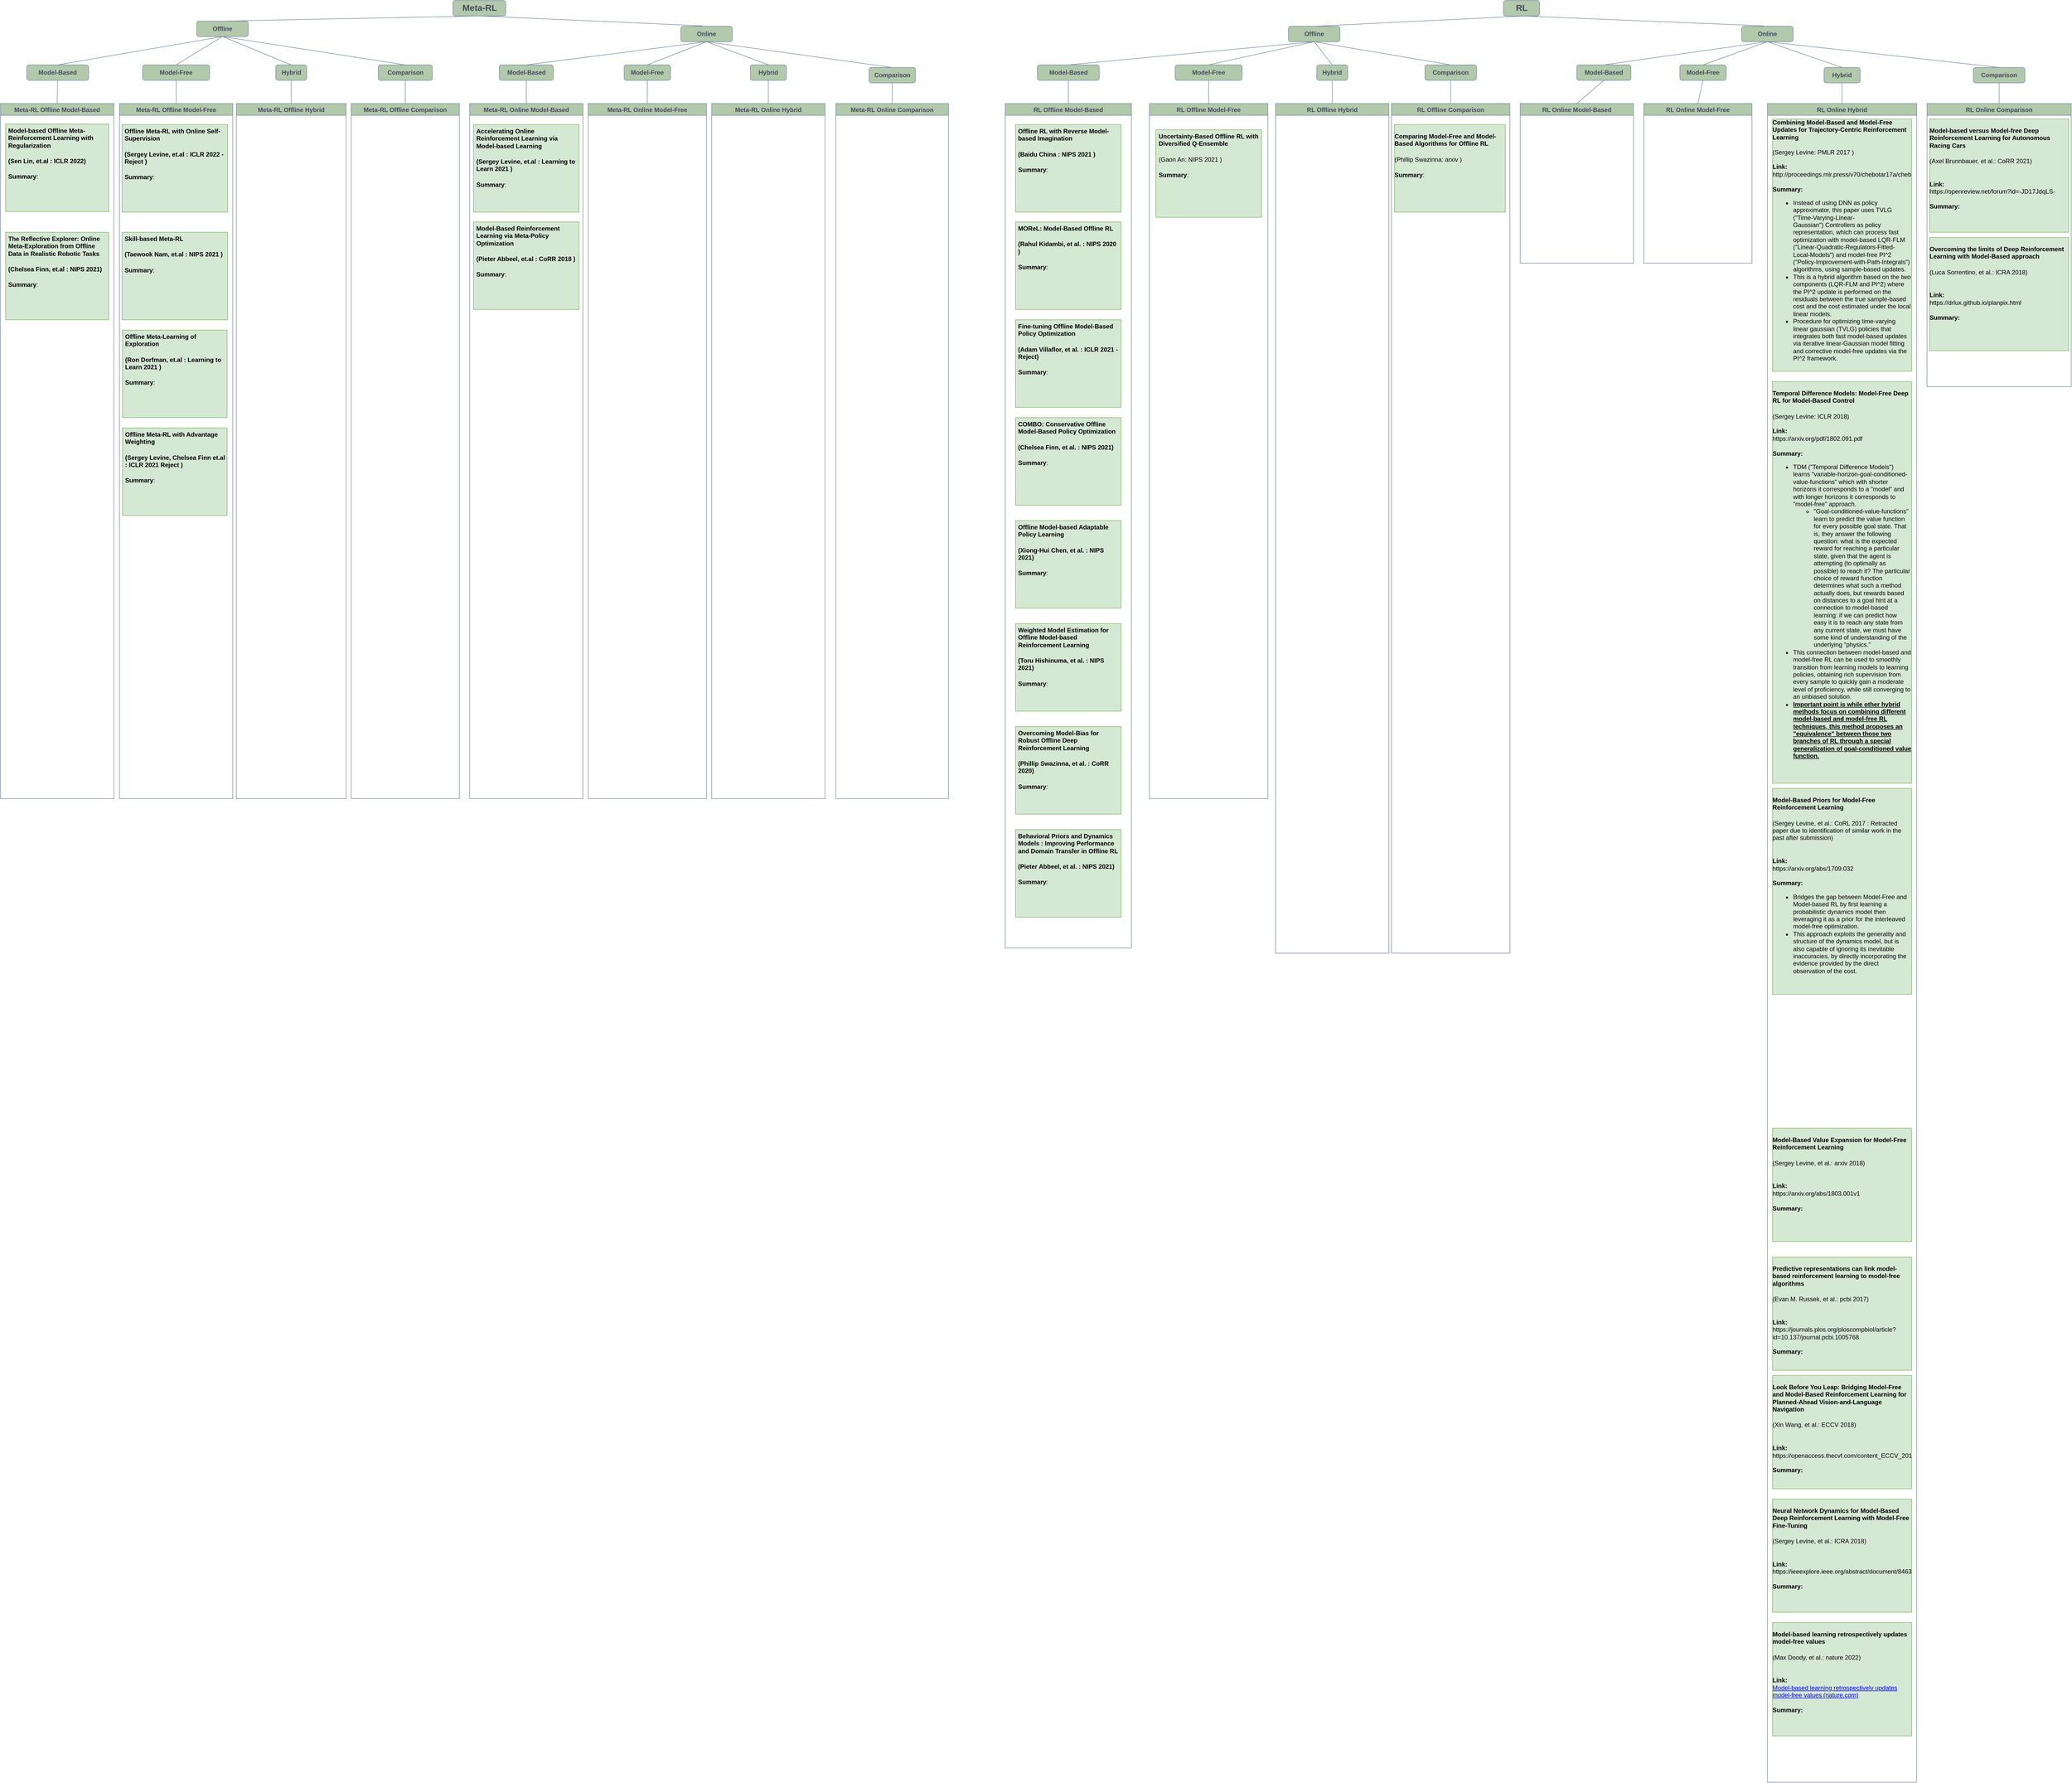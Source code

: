 <mxfile version="16.6.4" type="github" pages="2">
  <diagram id="rs5LrS3yjigf87WkTgGt" name="Page-1">
    <mxGraphModel dx="1909" dy="576" grid="1" gridSize="10" guides="1" tooltips="1" connect="1" arrows="1" fold="1" page="1" pageScale="1" pageWidth="1200" pageHeight="1600" math="0" shadow="0">
      <root>
        <mxCell id="0" />
        <mxCell id="1" parent="0" />
        <mxCell id="gYe92Rgtv7boX88liuPo-2" value="&lt;b&gt;&lt;font style=&quot;font-size: 17px&quot;&gt;Meta-RL&lt;/font&gt;&lt;/b&gt;" style="rounded=1;whiteSpace=wrap;html=1;fillColor=#B2C9AB;strokeColor=#788AA3;fontColor=#46495D;" parent="1" vertex="1">
          <mxGeometry x="-312.5" y="10" width="102.5" height="30" as="geometry" />
        </mxCell>
        <mxCell id="gYe92Rgtv7boX88liuPo-4" value="&lt;b&gt;Online&lt;/b&gt;" style="rounded=1;whiteSpace=wrap;html=1;fillColor=#B2C9AB;strokeColor=#788AA3;fontColor=#46495D;" parent="1" vertex="1">
          <mxGeometry x="130" y="60" width="100" height="30" as="geometry" />
        </mxCell>
        <mxCell id="gYe92Rgtv7boX88liuPo-8" value="" style="endArrow=none;html=1;rounded=0;entryX=0.432;entryY=-0.027;entryDx=0;entryDy=0;entryPerimeter=0;exitX=0.5;exitY=1;exitDx=0;exitDy=0;strokeColor=#788AA3;fontColor=#46495D;" parent="1" source="gYe92Rgtv7boX88liuPo-2" target="gYe92Rgtv7boX88liuPo-4" edge="1">
          <mxGeometry width="50" height="50" relative="1" as="geometry">
            <mxPoint x="-130" y="250" as="sourcePoint" />
            <mxPoint x="110" y="400" as="targetPoint" />
          </mxGeometry>
        </mxCell>
        <mxCell id="gYe92Rgtv7boX88liuPo-9" value="" style="endArrow=none;html=1;rounded=0;exitX=0.5;exitY=1;exitDx=0;exitDy=0;entryX=0.5;entryY=0;entryDx=0;entryDy=0;strokeColor=#788AA3;fontColor=#46495D;" parent="1" source="gYe92Rgtv7boX88liuPo-2" target="gYe92Rgtv7boX88liuPo-434" edge="1">
          <mxGeometry width="50" height="50" relative="1" as="geometry">
            <mxPoint x="60" y="450" as="sourcePoint" />
            <mxPoint x="-180" y="250" as="targetPoint" />
          </mxGeometry>
        </mxCell>
        <mxCell id="gYe92Rgtv7boX88liuPo-12" value="&lt;b&gt;Model-Based&lt;/b&gt;" style="rounded=1;whiteSpace=wrap;html=1;fillColor=#B2C9AB;strokeColor=#788AA3;fontColor=#46495D;" parent="1" vertex="1">
          <mxGeometry x="-1140" y="135" width="120" height="30" as="geometry" />
        </mxCell>
        <mxCell id="gYe92Rgtv7boX88liuPo-434" value="&lt;b&gt;Offline&lt;/b&gt;" style="rounded=1;whiteSpace=wrap;html=1;fillColor=#B2C9AB;strokeColor=#788AA3;fontColor=#46495D;" parent="1" vertex="1">
          <mxGeometry x="-810" y="50" width="100" height="30" as="geometry" />
        </mxCell>
        <mxCell id="gYe92Rgtv7boX88liuPo-440" value="" style="endArrow=none;html=1;rounded=0;exitX=0.5;exitY=1;exitDx=0;exitDy=0;entryX=0.5;entryY=0;entryDx=0;entryDy=0;strokeColor=#788AA3;fontColor=#46495D;" parent="1" source="gYe92Rgtv7boX88liuPo-434" target="gYe92Rgtv7boX88liuPo-12" edge="1">
          <mxGeometry width="50" height="50" relative="1" as="geometry">
            <mxPoint x="-20" y="420" as="sourcePoint" />
            <mxPoint x="30" y="370" as="targetPoint" />
          </mxGeometry>
        </mxCell>
        <mxCell id="gYe92Rgtv7boX88liuPo-441" value="&lt;b&gt;Model-Free&lt;/b&gt;" style="rounded=1;whiteSpace=wrap;html=1;fillColor=#B2C9AB;strokeColor=#788AA3;fontColor=#46495D;" parent="1" vertex="1">
          <mxGeometry x="-915" y="135" width="130" height="30" as="geometry" />
        </mxCell>
        <mxCell id="gYe92Rgtv7boX88liuPo-443" value="&lt;b&gt;Comparison&lt;/b&gt;" style="rounded=1;whiteSpace=wrap;html=1;fillColor=#B2C9AB;strokeColor=#788AA3;fontColor=#46495D;" parent="1" vertex="1">
          <mxGeometry x="-457.5" y="135" width="105" height="30" as="geometry" />
        </mxCell>
        <mxCell id="gYe92Rgtv7boX88liuPo-445" value="" style="endArrow=none;html=1;rounded=0;exitX=0.5;exitY=1;exitDx=0;exitDy=0;entryX=0.5;entryY=0;entryDx=0;entryDy=0;strokeColor=#788AA3;fontColor=#46495D;" parent="1" source="gYe92Rgtv7boX88liuPo-434" target="gYe92Rgtv7boX88liuPo-441" edge="1">
          <mxGeometry width="50" height="50" relative="1" as="geometry">
            <mxPoint x="-20" y="320" as="sourcePoint" />
            <mxPoint x="30" y="270" as="targetPoint" />
          </mxGeometry>
        </mxCell>
        <mxCell id="gYe92Rgtv7boX88liuPo-448" value="" style="endArrow=none;html=1;rounded=0;exitX=0.5;exitY=1;exitDx=0;exitDy=0;entryX=0.5;entryY=0;entryDx=0;entryDy=0;startArrow=none;strokeColor=#788AA3;fontColor=#46495D;" parent="1" source="gYe92Rgtv7boX88liuPo-434" target="gYe92Rgtv7boX88liuPo-443" edge="1">
          <mxGeometry width="50" height="50" relative="1" as="geometry">
            <mxPoint x="-20" y="320" as="sourcePoint" />
            <mxPoint x="30" y="270" as="targetPoint" />
          </mxGeometry>
        </mxCell>
        <mxCell id="gYe92Rgtv7boX88liuPo-452" value="&lt;b&gt;Model-Based&lt;/b&gt;" style="rounded=1;whiteSpace=wrap;html=1;fillColor=#B2C9AB;strokeColor=#788AA3;fontColor=#46495D;" parent="1" vertex="1">
          <mxGeometry x="-222.5" y="135" width="105" height="30" as="geometry" />
        </mxCell>
        <mxCell id="gYe92Rgtv7boX88liuPo-453" value="&lt;b&gt;Model-Free&lt;/b&gt;" style="rounded=1;whiteSpace=wrap;html=1;fillColor=#B2C9AB;strokeColor=#788AA3;fontColor=#46495D;" parent="1" vertex="1">
          <mxGeometry x="20" y="135" width="90" height="30" as="geometry" />
        </mxCell>
        <mxCell id="gYe92Rgtv7boX88liuPo-454" value="&lt;b&gt;Hybrid&lt;/b&gt;" style="rounded=1;whiteSpace=wrap;html=1;fillColor=#B2C9AB;strokeColor=#788AA3;fontColor=#46495D;" parent="1" vertex="1">
          <mxGeometry x="265" y="135" width="70" height="30" as="geometry" />
        </mxCell>
        <mxCell id="gYe92Rgtv7boX88liuPo-455" value="&lt;b&gt;Comparison&lt;/b&gt;" style="rounded=1;whiteSpace=wrap;html=1;fillColor=#B2C9AB;strokeColor=#788AA3;fontColor=#46495D;" parent="1" vertex="1">
          <mxGeometry x="495.5" y="140" width="90" height="30" as="geometry" />
        </mxCell>
        <mxCell id="gYe92Rgtv7boX88liuPo-457" value="" style="endArrow=none;html=1;rounded=0;entryX=0.5;entryY=1;entryDx=0;entryDy=0;exitX=0.5;exitY=0;exitDx=0;exitDy=0;strokeColor=#788AA3;fontColor=#46495D;" parent="1" source="gYe92Rgtv7boX88liuPo-452" target="gYe92Rgtv7boX88liuPo-4" edge="1">
          <mxGeometry width="50" height="50" relative="1" as="geometry">
            <mxPoint x="-20" y="220" as="sourcePoint" />
            <mxPoint x="30" y="170" as="targetPoint" />
          </mxGeometry>
        </mxCell>
        <mxCell id="gYe92Rgtv7boX88liuPo-458" value="" style="endArrow=none;html=1;rounded=0;exitX=0.5;exitY=0;exitDx=0;exitDy=0;entryX=0.5;entryY=1;entryDx=0;entryDy=0;strokeColor=#788AA3;fontColor=#46495D;" parent="1" source="gYe92Rgtv7boX88liuPo-453" target="gYe92Rgtv7boX88liuPo-4" edge="1">
          <mxGeometry width="50" height="50" relative="1" as="geometry">
            <mxPoint x="-20" y="220" as="sourcePoint" />
            <mxPoint x="40" y="180" as="targetPoint" />
          </mxGeometry>
        </mxCell>
        <mxCell id="gYe92Rgtv7boX88liuPo-459" value="" style="endArrow=none;html=1;rounded=0;exitX=0.5;exitY=0;exitDx=0;exitDy=0;entryX=0.5;entryY=1;entryDx=0;entryDy=0;strokeColor=#788AA3;fontColor=#46495D;" parent="1" source="gYe92Rgtv7boX88liuPo-454" target="gYe92Rgtv7boX88liuPo-4" edge="1">
          <mxGeometry width="50" height="50" relative="1" as="geometry">
            <mxPoint x="-20" y="220" as="sourcePoint" />
            <mxPoint x="40" y="180" as="targetPoint" />
          </mxGeometry>
        </mxCell>
        <mxCell id="gYe92Rgtv7boX88liuPo-460" value="" style="endArrow=none;html=1;rounded=0;exitX=0.5;exitY=0;exitDx=0;exitDy=0;strokeColor=#788AA3;fontColor=#46495D;entryX=0.5;entryY=1;entryDx=0;entryDy=0;" parent="1" source="gYe92Rgtv7boX88liuPo-455" target="gYe92Rgtv7boX88liuPo-4" edge="1">
          <mxGeometry width="50" height="50" relative="1" as="geometry">
            <mxPoint x="-20" y="220" as="sourcePoint" />
            <mxPoint x="40" y="180" as="targetPoint" />
          </mxGeometry>
        </mxCell>
        <mxCell id="gYe92Rgtv7boX88liuPo-467" value="" style="endArrow=none;html=1;rounded=0;exitX=0.5;exitY=1;exitDx=0;exitDy=0;entryX=0.5;entryY=0;entryDx=0;entryDy=0;strokeColor=#788AA3;fontColor=#46495D;" parent="1" source="gYe92Rgtv7boX88liuPo-434" target="gYe92Rgtv7boX88liuPo-605" edge="1">
          <mxGeometry width="50" height="50" relative="1" as="geometry">
            <mxPoint x="-270" y="130" as="sourcePoint" />
            <mxPoint x="-457.5" y="130.0" as="targetPoint" />
          </mxGeometry>
        </mxCell>
        <mxCell id="gYe92Rgtv7boX88liuPo-585" value="" style="endArrow=none;html=1;rounded=1;sketch=0;fontColor=#46495D;strokeColor=#788AA3;fillColor=#B2C9AB;curved=0;exitX=0.5;exitY=1;exitDx=0;exitDy=0;entryX=0.5;entryY=0;entryDx=0;entryDy=0;" parent="1" source="gYe92Rgtv7boX88liuPo-12" target="gYe92Rgtv7boX88liuPo-595" edge="1">
          <mxGeometry width="50" height="50" relative="1" as="geometry">
            <mxPoint x="-390" y="400" as="sourcePoint" />
            <mxPoint x="-900" y="270" as="targetPoint" />
          </mxGeometry>
        </mxCell>
        <mxCell id="gYe92Rgtv7boX88liuPo-595" value="Meta-RL Offline Model-Based" style="swimlane;rounded=0;labelBackgroundColor=none;sketch=0;fontColor=#46495D;strokeColor=#788AA3;fillColor=#B2C9AB;gradientColor=none;" parent="1" vertex="1">
          <mxGeometry x="-1191" y="210" width="220" height="1350" as="geometry" />
        </mxCell>
        <mxCell id="QpMWJNPEq7iUGMKIBiDv-1" value="&lt;h4&gt;Model-based Offline Meta-Reinforcement Learning with Regularization&amp;nbsp;&lt;/h4&gt;&lt;h4&gt;(Sen Lin, et.al : ICLR 2022)&lt;/h4&gt;&lt;p&gt;&lt;b&gt;Summary&lt;/b&gt;:&lt;/p&gt;" style="text;html=1;strokeColor=#82b366;fillColor=#d5e8d4;spacing=5;spacingTop=-20;whiteSpace=wrap;overflow=hidden;rounded=0;labelBackgroundColor=none;sketch=0;" parent="gYe92Rgtv7boX88liuPo-595" vertex="1">
          <mxGeometry x="10" y="40" width="200" height="170" as="geometry" />
        </mxCell>
        <mxCell id="QpMWJNPEq7iUGMKIBiDv-2" value="&lt;h1&gt;&lt;br&gt;&lt;/h1&gt;" style="text;html=1;strokeColor=none;fillColor=none;spacing=5;spacingTop=-20;whiteSpace=wrap;overflow=hidden;rounded=0;labelBackgroundColor=none;sketch=0;fontSize=17;fontColor=#46495D;" parent="gYe92Rgtv7boX88liuPo-595" vertex="1">
          <mxGeometry x="15" y="230" width="190" height="120" as="geometry" />
        </mxCell>
        <mxCell id="QpMWJNPEq7iUGMKIBiDv-5" value="&lt;h4&gt;The Reflective Explorer: Online Meta-Exploration from Offline Data in Realistic Robotic Tasks&lt;/h4&gt;&lt;h4&gt;(Chelsea Finn, et.al : NIPS 2021)&lt;/h4&gt;&lt;p&gt;&lt;b&gt;Summary&lt;/b&gt;:&lt;/p&gt;" style="text;html=1;strokeColor=#82b366;fillColor=#d5e8d4;spacing=5;spacingTop=-20;whiteSpace=wrap;overflow=hidden;rounded=0;labelBackgroundColor=none;sketch=0;" parent="gYe92Rgtv7boX88liuPo-595" vertex="1">
          <mxGeometry x="10" y="250" width="200" height="170" as="geometry" />
        </mxCell>
        <mxCell id="gYe92Rgtv7boX88liuPo-596" value="Meta-RL Offline Model-Free" style="swimlane;rounded=0;labelBackgroundColor=none;sketch=0;fontColor=#46495D;strokeColor=#788AA3;fillColor=#B2C9AB;gradientColor=none;" parent="1" vertex="1">
          <mxGeometry x="-960" y="210" width="220" height="1350" as="geometry" />
        </mxCell>
        <mxCell id="QpMWJNPEq7iUGMKIBiDv-6" value="&lt;h4&gt;Offline Meta-RL with Online Self-Supervision&amp;nbsp;&lt;/h4&gt;&lt;h4&gt;(Sergey Levine, et.al : ICLR 2022 - Reject )&lt;/h4&gt;&lt;p&gt;&lt;b&gt;Summary&lt;/b&gt;:&lt;/p&gt;" style="text;html=1;strokeColor=#82b366;fillColor=#d5e8d4;spacing=5;spacingTop=-20;whiteSpace=wrap;overflow=hidden;rounded=0;labelBackgroundColor=none;sketch=0;" parent="gYe92Rgtv7boX88liuPo-596" vertex="1">
          <mxGeometry x="5" y="41" width="205" height="170" as="geometry" />
        </mxCell>
        <mxCell id="QpMWJNPEq7iUGMKIBiDv-7" value="&lt;h4&gt;Skill-based Meta-RL&amp;nbsp;&lt;/h4&gt;&lt;h4&gt;(Taewook Nam, et.al : NIPS 2021 )&lt;/h4&gt;&lt;p&gt;&lt;b&gt;Summary&lt;/b&gt;:&lt;/p&gt;" style="text;html=1;strokeColor=#82b366;fillColor=#d5e8d4;spacing=5;spacingTop=-20;whiteSpace=wrap;overflow=hidden;rounded=0;labelBackgroundColor=none;sketch=0;" parent="gYe92Rgtv7boX88liuPo-596" vertex="1">
          <mxGeometry x="5" y="250" width="205" height="170" as="geometry" />
        </mxCell>
        <mxCell id="QpMWJNPEq7iUGMKIBiDv-8" value="&lt;h4&gt;Offline Meta-Learning of Exploration&amp;nbsp;&lt;/h4&gt;&lt;h4&gt;(Ron Dorfman, et.al : Learning to Learn 2021 )&lt;/h4&gt;&lt;p&gt;&lt;b&gt;Summary&lt;/b&gt;:&lt;/p&gt;" style="text;html=1;strokeColor=#82b366;fillColor=#d5e8d4;spacing=5;spacingTop=-20;whiteSpace=wrap;overflow=hidden;rounded=0;labelBackgroundColor=none;sketch=0;" parent="gYe92Rgtv7boX88liuPo-596" vertex="1">
          <mxGeometry x="6" y="440" width="203" height="170" as="geometry" />
        </mxCell>
        <mxCell id="QpMWJNPEq7iUGMKIBiDv-9" value="&lt;h4&gt;Offline Meta-RL with Advantage Weighting&amp;nbsp;&lt;/h4&gt;&lt;h4&gt;(Sergey Levine, Chelsea Finn et.al : ICLR 2021 Reject )&lt;/h4&gt;&lt;p&gt;&lt;b&gt;Summary&lt;/b&gt;:&lt;/p&gt;" style="text;html=1;strokeColor=#82b366;fillColor=#d5e8d4;spacing=5;spacingTop=-20;whiteSpace=wrap;overflow=hidden;rounded=0;labelBackgroundColor=none;sketch=0;" parent="gYe92Rgtv7boX88liuPo-596" vertex="1">
          <mxGeometry x="6" y="630" width="203" height="170" as="geometry" />
        </mxCell>
        <mxCell id="gYe92Rgtv7boX88liuPo-597" value="Meta-RL Offline Hybrid" style="swimlane;rounded=0;labelBackgroundColor=none;sketch=0;fontColor=#46495D;strokeColor=#788AA3;fillColor=#B2C9AB;gradientColor=none;" parent="1" vertex="1">
          <mxGeometry x="-733" y="210" width="213" height="1350" as="geometry" />
        </mxCell>
        <mxCell id="gYe92Rgtv7boX88liuPo-598" value="Meta-RL Offline Comparison" style="swimlane;rounded=0;labelBackgroundColor=none;sketch=0;fontColor=#46495D;strokeColor=#788AA3;fillColor=#B2C9AB;gradientColor=none;" parent="1" vertex="1">
          <mxGeometry x="-510" y="210" width="210" height="1350" as="geometry" />
        </mxCell>
        <mxCell id="gYe92Rgtv7boX88liuPo-603" value="" style="endArrow=none;html=1;rounded=1;sketch=0;fontColor=#46495D;strokeColor=#788AA3;fillColor=#B2C9AB;curved=0;entryX=0.5;entryY=1;entryDx=0;entryDy=0;exitX=0.5;exitY=0;exitDx=0;exitDy=0;" parent="1" source="gYe92Rgtv7boX88liuPo-596" target="gYe92Rgtv7boX88liuPo-441" edge="1">
          <mxGeometry width="50" height="50" relative="1" as="geometry">
            <mxPoint x="-800" y="220" as="sourcePoint" />
            <mxPoint x="-750" y="170" as="targetPoint" />
          </mxGeometry>
        </mxCell>
        <mxCell id="gYe92Rgtv7boX88liuPo-604" value="" style="endArrow=none;html=1;rounded=1;sketch=0;fontColor=#46495D;strokeColor=#788AA3;fillColor=#B2C9AB;curved=0;entryX=0.5;entryY=1;entryDx=0;entryDy=0;exitX=0.5;exitY=0;exitDx=0;exitDy=0;" parent="1" source="gYe92Rgtv7boX88liuPo-597" target="gYe92Rgtv7boX88liuPo-605" edge="1">
          <mxGeometry width="50" height="50" relative="1" as="geometry">
            <mxPoint x="-510" y="340" as="sourcePoint" />
            <mxPoint x="-457.5" y="160.0" as="targetPoint" />
          </mxGeometry>
        </mxCell>
        <mxCell id="gYe92Rgtv7boX88liuPo-605" value="&lt;span&gt;&lt;b&gt;Hybrid&lt;/b&gt;&lt;/span&gt;" style="rounded=1;whiteSpace=wrap;html=1;labelBackgroundColor=none;sketch=0;fontColor=#46495D;strokeColor=#788AA3;fillColor=#B2C9AB;gradientColor=none;" parent="1" vertex="1">
          <mxGeometry x="-656.5" y="135" width="60" height="30" as="geometry" />
        </mxCell>
        <mxCell id="gYe92Rgtv7boX88liuPo-607" value="" style="endArrow=none;html=1;rounded=1;sketch=0;fontColor=#46495D;strokeColor=#788AA3;fillColor=#B2C9AB;curved=0;entryX=0.5;entryY=1;entryDx=0;entryDy=0;exitX=0.5;exitY=0;exitDx=0;exitDy=0;" parent="1" source="gYe92Rgtv7boX88liuPo-598" target="gYe92Rgtv7boX88liuPo-443" edge="1">
          <mxGeometry width="50" height="50" relative="1" as="geometry">
            <mxPoint x="-500" y="330" as="sourcePoint" />
            <mxPoint x="-450" y="280" as="targetPoint" />
          </mxGeometry>
        </mxCell>
        <mxCell id="gYe92Rgtv7boX88liuPo-610" value="Meta-RL Online Model-Based" style="swimlane;rounded=0;labelBackgroundColor=none;sketch=0;fontColor=#46495D;strokeColor=#788AA3;fillColor=#B2C9AB;gradientColor=none;startSize=23;" parent="1" vertex="1">
          <mxGeometry x="-280" y="210" width="220" height="1350" as="geometry" />
        </mxCell>
        <mxCell id="QpMWJNPEq7iUGMKIBiDv-14" value="&lt;h4&gt;Accelerating Online Reinforcement Learning via Model-based Learning&lt;/h4&gt;&lt;h4&gt;(Sergey Levine, et.al : Learning to Learn 2021 )&lt;/h4&gt;&lt;p&gt;&lt;b&gt;Summary&lt;/b&gt;:&lt;/p&gt;" style="text;html=1;strokeColor=#82b366;fillColor=#d5e8d4;spacing=5;spacingTop=-20;whiteSpace=wrap;overflow=hidden;rounded=0;labelBackgroundColor=none;sketch=0;" parent="gYe92Rgtv7boX88liuPo-610" vertex="1">
          <mxGeometry x="7.5" y="41" width="205" height="170" as="geometry" />
        </mxCell>
        <mxCell id="QpMWJNPEq7iUGMKIBiDv-15" value="&lt;h4&gt;Model-Based Reinforcement Learning via Meta-Policy Optimization&lt;/h4&gt;&lt;h4&gt;(Pieter Abbeel, et.al : CoRR 2018 )&lt;/h4&gt;&lt;p&gt;&lt;b&gt;Summary&lt;/b&gt;:&lt;/p&gt;" style="text;html=1;strokeColor=#82b366;fillColor=#d5e8d4;spacing=5;spacingTop=-20;whiteSpace=wrap;overflow=hidden;rounded=0;labelBackgroundColor=none;sketch=0;" parent="gYe92Rgtv7boX88liuPo-610" vertex="1">
          <mxGeometry x="7.5" y="230" width="205" height="170" as="geometry" />
        </mxCell>
        <mxCell id="gYe92Rgtv7boX88liuPo-611" value="Meta-RL Online Model-Free" style="swimlane;rounded=0;labelBackgroundColor=none;sketch=0;fontColor=#46495D;strokeColor=#788AA3;fillColor=#B2C9AB;gradientColor=none;" parent="1" vertex="1">
          <mxGeometry x="-50" y="210" width="230" height="1350" as="geometry" />
        </mxCell>
        <mxCell id="gYe92Rgtv7boX88liuPo-612" value="Meta-RL Online Hybrid" style="swimlane;rounded=0;labelBackgroundColor=none;sketch=0;fontColor=#46495D;strokeColor=#788AA3;fillColor=#B2C9AB;gradientColor=none;startSize=23;" parent="1" vertex="1">
          <mxGeometry x="190" y="210" width="220" height="1350" as="geometry" />
        </mxCell>
        <mxCell id="gYe92Rgtv7boX88liuPo-613" value="Meta-RL Online Comparison" style="swimlane;rounded=0;labelBackgroundColor=none;sketch=0;fontColor=#46495D;strokeColor=#788AA3;fillColor=#B2C9AB;gradientColor=none;" parent="1" vertex="1">
          <mxGeometry x="431" y="210" width="219" height="1350" as="geometry" />
        </mxCell>
        <mxCell id="gYe92Rgtv7boX88liuPo-617" value="" style="endArrow=none;html=1;rounded=1;sketch=0;fontColor=#46495D;strokeColor=#788AA3;fillColor=#B2C9AB;curved=0;exitX=0.5;exitY=1;exitDx=0;exitDy=0;entryX=0.5;entryY=0;entryDx=0;entryDy=0;" parent="1" source="gYe92Rgtv7boX88liuPo-452" target="gYe92Rgtv7boX88liuPo-610" edge="1">
          <mxGeometry width="50" height="50" relative="1" as="geometry">
            <mxPoint x="140" y="180" as="sourcePoint" />
            <mxPoint x="190" y="130" as="targetPoint" />
          </mxGeometry>
        </mxCell>
        <mxCell id="gYe92Rgtv7boX88liuPo-618" value="" style="endArrow=none;html=1;rounded=1;sketch=0;fontColor=#46495D;strokeColor=#788AA3;fillColor=#B2C9AB;curved=0;entryX=0.5;entryY=1;entryDx=0;entryDy=0;exitX=0.5;exitY=0;exitDx=0;exitDy=0;" parent="1" source="gYe92Rgtv7boX88liuPo-611" target="gYe92Rgtv7boX88liuPo-453" edge="1">
          <mxGeometry width="50" height="50" relative="1" as="geometry">
            <mxPoint x="140" y="180" as="sourcePoint" />
            <mxPoint x="190" y="130" as="targetPoint" />
          </mxGeometry>
        </mxCell>
        <mxCell id="gYe92Rgtv7boX88liuPo-619" value="" style="endArrow=none;html=1;rounded=1;sketch=0;fontColor=#46495D;strokeColor=#788AA3;fillColor=#B2C9AB;curved=0;entryX=0.5;entryY=1;entryDx=0;entryDy=0;exitX=0.5;exitY=0;exitDx=0;exitDy=0;" parent="1" source="gYe92Rgtv7boX88liuPo-612" target="gYe92Rgtv7boX88liuPo-454" edge="1">
          <mxGeometry width="50" height="50" relative="1" as="geometry">
            <mxPoint x="140" y="180" as="sourcePoint" />
            <mxPoint x="190" y="130" as="targetPoint" />
          </mxGeometry>
        </mxCell>
        <mxCell id="gYe92Rgtv7boX88liuPo-620" value="" style="endArrow=none;html=1;rounded=1;sketch=0;fontColor=#46495D;strokeColor=#788AA3;fillColor=#B2C9AB;curved=0;entryX=0.5;entryY=1;entryDx=0;entryDy=0;exitX=0.5;exitY=0;exitDx=0;exitDy=0;" parent="1" source="gYe92Rgtv7boX88liuPo-613" target="gYe92Rgtv7boX88liuPo-455" edge="1">
          <mxGeometry width="50" height="50" relative="1" as="geometry">
            <mxPoint x="140" y="180" as="sourcePoint" />
            <mxPoint x="190" y="130" as="targetPoint" />
          </mxGeometry>
        </mxCell>
        <mxCell id="gYe92Rgtv7boX88liuPo-622" value="&lt;font style=&quot;font-size: 17px&quot;&gt;&lt;b&gt;RL&lt;/b&gt;&lt;/font&gt;" style="rounded=1;whiteSpace=wrap;html=1;fillColor=#B2C9AB;strokeColor=#788AA3;fontColor=#46495D;" parent="1" vertex="1">
          <mxGeometry x="1727.5" y="10" width="70" height="30" as="geometry" />
        </mxCell>
        <mxCell id="gYe92Rgtv7boX88liuPo-623" value="&lt;b&gt;Online&lt;/b&gt;" style="rounded=1;whiteSpace=wrap;html=1;fillColor=#B2C9AB;strokeColor=#788AA3;fontColor=#46495D;" parent="1" vertex="1">
          <mxGeometry x="2190" y="60" width="100" height="30" as="geometry" />
        </mxCell>
        <mxCell id="gYe92Rgtv7boX88liuPo-624" value="" style="endArrow=none;html=1;rounded=0;entryX=0.432;entryY=-0.027;entryDx=0;entryDy=0;entryPerimeter=0;exitX=0.5;exitY=1;exitDx=0;exitDy=0;strokeColor=#788AA3;fontColor=#46495D;" parent="1" source="gYe92Rgtv7boX88liuPo-622" target="gYe92Rgtv7boX88liuPo-623" edge="1">
          <mxGeometry width="50" height="50" relative="1" as="geometry">
            <mxPoint x="1910" y="250" as="sourcePoint" />
            <mxPoint x="2150" y="400" as="targetPoint" />
          </mxGeometry>
        </mxCell>
        <mxCell id="gYe92Rgtv7boX88liuPo-625" value="" style="endArrow=none;html=1;rounded=0;entryX=0.5;entryY=0;entryDx=0;entryDy=0;strokeColor=#788AA3;fontColor=#46495D;" parent="1" target="gYe92Rgtv7boX88liuPo-627" edge="1">
          <mxGeometry width="50" height="50" relative="1" as="geometry">
            <mxPoint x="1770" y="40" as="sourcePoint" />
            <mxPoint x="1860" y="250" as="targetPoint" />
          </mxGeometry>
        </mxCell>
        <mxCell id="gYe92Rgtv7boX88liuPo-626" value="&lt;b&gt;Model-Based&lt;/b&gt;" style="rounded=1;whiteSpace=wrap;html=1;fillColor=#B2C9AB;strokeColor=#788AA3;fontColor=#46495D;" parent="1" vertex="1">
          <mxGeometry x="822.5" y="135" width="120" height="30" as="geometry" />
        </mxCell>
        <mxCell id="gYe92Rgtv7boX88liuPo-627" value="&lt;b&gt;Offline&lt;/b&gt;" style="rounded=1;whiteSpace=wrap;html=1;fillColor=#B2C9AB;strokeColor=#788AA3;fontColor=#46495D;" parent="1" vertex="1">
          <mxGeometry x="1310" y="60" width="100" height="30" as="geometry" />
        </mxCell>
        <mxCell id="gYe92Rgtv7boX88liuPo-628" value="" style="endArrow=none;html=1;rounded=0;exitX=0.5;exitY=1;exitDx=0;exitDy=0;entryX=0.5;entryY=0;entryDx=0;entryDy=0;strokeColor=#788AA3;fontColor=#46495D;" parent="1" source="gYe92Rgtv7boX88liuPo-627" target="gYe92Rgtv7boX88liuPo-626" edge="1">
          <mxGeometry width="50" height="50" relative="1" as="geometry">
            <mxPoint x="2020" y="420" as="sourcePoint" />
            <mxPoint x="2070" y="370" as="targetPoint" />
          </mxGeometry>
        </mxCell>
        <mxCell id="gYe92Rgtv7boX88liuPo-629" value="&lt;b&gt;Model-Free&lt;/b&gt;" style="rounded=1;whiteSpace=wrap;html=1;fillColor=#B2C9AB;strokeColor=#788AA3;fontColor=#46495D;" parent="1" vertex="1">
          <mxGeometry x="1090" y="135" width="130" height="30" as="geometry" />
        </mxCell>
        <mxCell id="gYe92Rgtv7boX88liuPo-630" value="&lt;b&gt;Comparison&lt;/b&gt;" style="rounded=1;whiteSpace=wrap;html=1;fillColor=#B2C9AB;strokeColor=#788AA3;fontColor=#46495D;" parent="1" vertex="1">
          <mxGeometry x="1575" y="135" width="100" height="30" as="geometry" />
        </mxCell>
        <mxCell id="gYe92Rgtv7boX88liuPo-631" value="" style="endArrow=none;html=1;rounded=0;exitX=0.5;exitY=1;exitDx=0;exitDy=0;entryX=0.5;entryY=0;entryDx=0;entryDy=0;strokeColor=#788AA3;fontColor=#46495D;" parent="1" source="gYe92Rgtv7boX88liuPo-627" target="gYe92Rgtv7boX88liuPo-629" edge="1">
          <mxGeometry width="50" height="50" relative="1" as="geometry">
            <mxPoint x="2020" y="320" as="sourcePoint" />
            <mxPoint x="2070" y="270" as="targetPoint" />
          </mxGeometry>
        </mxCell>
        <mxCell id="gYe92Rgtv7boX88liuPo-632" value="" style="endArrow=none;html=1;rounded=0;exitX=0.5;exitY=1;exitDx=0;exitDy=0;entryX=0.5;entryY=0;entryDx=0;entryDy=0;startArrow=none;strokeColor=#788AA3;fontColor=#46495D;" parent="1" source="gYe92Rgtv7boX88liuPo-627" target="gYe92Rgtv7boX88liuPo-630" edge="1">
          <mxGeometry width="50" height="50" relative="1" as="geometry">
            <mxPoint x="2020" y="320" as="sourcePoint" />
            <mxPoint x="2070" y="270" as="targetPoint" />
          </mxGeometry>
        </mxCell>
        <mxCell id="gYe92Rgtv7boX88liuPo-633" value="&lt;b&gt;Model-Based&lt;/b&gt;" style="rounded=1;whiteSpace=wrap;html=1;fillColor=#B2C9AB;strokeColor=#788AA3;fontColor=#46495D;" parent="1" vertex="1">
          <mxGeometry x="1870" y="135" width="105" height="30" as="geometry" />
        </mxCell>
        <mxCell id="gYe92Rgtv7boX88liuPo-634" value="&lt;b&gt;Model-Free&lt;/b&gt;" style="rounded=1;whiteSpace=wrap;html=1;fillColor=#B2C9AB;strokeColor=#788AA3;fontColor=#46495D;" parent="1" vertex="1">
          <mxGeometry x="2070" y="135" width="90" height="30" as="geometry" />
        </mxCell>
        <mxCell id="gYe92Rgtv7boX88liuPo-635" value="&lt;b&gt;Hybrid&lt;/b&gt;" style="rounded=1;whiteSpace=wrap;html=1;fillColor=#B2C9AB;strokeColor=#788AA3;fontColor=#46495D;" parent="1" vertex="1">
          <mxGeometry x="2350" y="140" width="70" height="30" as="geometry" />
        </mxCell>
        <mxCell id="gYe92Rgtv7boX88liuPo-636" value="&lt;b&gt;Comparison&lt;/b&gt;" style="rounded=1;whiteSpace=wrap;html=1;fillColor=#B2C9AB;strokeColor=#788AA3;fontColor=#46495D;" parent="1" vertex="1">
          <mxGeometry x="2640" y="140" width="100" height="30" as="geometry" />
        </mxCell>
        <mxCell id="gYe92Rgtv7boX88liuPo-637" value="" style="endArrow=none;html=1;rounded=0;entryX=0.5;entryY=1;entryDx=0;entryDy=0;exitX=0.5;exitY=0;exitDx=0;exitDy=0;strokeColor=#788AA3;fontColor=#46495D;" parent="1" source="gYe92Rgtv7boX88liuPo-633" target="gYe92Rgtv7boX88liuPo-623" edge="1">
          <mxGeometry width="50" height="50" relative="1" as="geometry">
            <mxPoint x="2020" y="220" as="sourcePoint" />
            <mxPoint x="2070" y="170" as="targetPoint" />
          </mxGeometry>
        </mxCell>
        <mxCell id="gYe92Rgtv7boX88liuPo-638" value="" style="endArrow=none;html=1;rounded=0;exitX=0.5;exitY=0;exitDx=0;exitDy=0;entryX=0.5;entryY=1;entryDx=0;entryDy=0;strokeColor=#788AA3;fontColor=#46495D;" parent="1" source="gYe92Rgtv7boX88liuPo-634" target="gYe92Rgtv7boX88liuPo-623" edge="1">
          <mxGeometry width="50" height="50" relative="1" as="geometry">
            <mxPoint x="2020" y="220" as="sourcePoint" />
            <mxPoint x="2080" y="180" as="targetPoint" />
          </mxGeometry>
        </mxCell>
        <mxCell id="gYe92Rgtv7boX88liuPo-639" value="" style="endArrow=none;html=1;rounded=0;exitX=0.5;exitY=0;exitDx=0;exitDy=0;entryX=0.5;entryY=1;entryDx=0;entryDy=0;strokeColor=#788AA3;fontColor=#46495D;" parent="1" source="gYe92Rgtv7boX88liuPo-635" target="gYe92Rgtv7boX88liuPo-623" edge="1">
          <mxGeometry width="50" height="50" relative="1" as="geometry">
            <mxPoint x="2020" y="220" as="sourcePoint" />
            <mxPoint x="2080" y="180" as="targetPoint" />
          </mxGeometry>
        </mxCell>
        <mxCell id="gYe92Rgtv7boX88liuPo-640" value="" style="endArrow=none;html=1;rounded=0;exitX=0.5;exitY=0;exitDx=0;exitDy=0;strokeColor=#788AA3;fontColor=#46495D;entryX=0.5;entryY=1;entryDx=0;entryDy=0;" parent="1" source="gYe92Rgtv7boX88liuPo-636" target="gYe92Rgtv7boX88liuPo-623" edge="1">
          <mxGeometry width="50" height="50" relative="1" as="geometry">
            <mxPoint x="2020" y="220" as="sourcePoint" />
            <mxPoint x="2080" y="180" as="targetPoint" />
          </mxGeometry>
        </mxCell>
        <mxCell id="gYe92Rgtv7boX88liuPo-641" value="" style="endArrow=none;html=1;rounded=0;exitX=0.5;exitY=1;exitDx=0;exitDy=0;entryX=0.5;entryY=0;entryDx=0;entryDy=0;strokeColor=#788AA3;fontColor=#46495D;" parent="1" source="gYe92Rgtv7boX88liuPo-627" target="gYe92Rgtv7boX88liuPo-649" edge="1">
          <mxGeometry width="50" height="50" relative="1" as="geometry">
            <mxPoint x="1770" y="130" as="sourcePoint" />
            <mxPoint x="1582.5" y="130.0" as="targetPoint" />
          </mxGeometry>
        </mxCell>
        <mxCell id="gYe92Rgtv7boX88liuPo-642" value="" style="endArrow=none;html=1;rounded=1;sketch=0;fontColor=#46495D;strokeColor=#788AA3;fillColor=#B2C9AB;curved=0;exitX=0.5;exitY=1;exitDx=0;exitDy=0;entryX=0.5;entryY=0;entryDx=0;entryDy=0;" parent="1" source="gYe92Rgtv7boX88liuPo-626" target="gYe92Rgtv7boX88liuPo-643" edge="1">
          <mxGeometry width="50" height="50" relative="1" as="geometry">
            <mxPoint x="1650" y="400" as="sourcePoint" />
            <mxPoint x="1140" y="270" as="targetPoint" />
          </mxGeometry>
        </mxCell>
        <mxCell id="gYe92Rgtv7boX88liuPo-643" value="RL Offline Model-Based" style="swimlane;rounded=0;labelBackgroundColor=none;sketch=0;fontColor=#46495D;strokeColor=#788AA3;fillColor=#B2C9AB;gradientColor=none;" parent="1" vertex="1">
          <mxGeometry x="760" y="210" width="245" height="1640" as="geometry" />
        </mxCell>
        <mxCell id="QpMWJNPEq7iUGMKIBiDv-18" value="&lt;h4&gt;Offline RL with Reverse Model-based Imagination&lt;/h4&gt;&lt;h4&gt;(Baidu China : NIPS 2021 )&lt;/h4&gt;&lt;p&gt;&lt;b&gt;Summary&lt;/b&gt;:&lt;/p&gt;" style="text;html=1;strokeColor=#82b366;fillColor=#d5e8d4;spacing=5;spacingTop=-20;whiteSpace=wrap;overflow=hidden;rounded=0;labelBackgroundColor=none;sketch=0;" parent="gYe92Rgtv7boX88liuPo-643" vertex="1">
          <mxGeometry x="20" y="41" width="205" height="170" as="geometry" />
        </mxCell>
        <mxCell id="QpMWJNPEq7iUGMKIBiDv-19" value="&lt;h4&gt;MOReL: Model-Based Offline RL&lt;/h4&gt;&lt;h4&gt;(Rahul Kidambi, et al. : NIPS 2020 )&lt;/h4&gt;&lt;p&gt;&lt;b&gt;Summary&lt;/b&gt;:&lt;/p&gt;" style="text;html=1;strokeColor=#82b366;fillColor=#d5e8d4;spacing=5;spacingTop=-20;whiteSpace=wrap;overflow=hidden;rounded=0;labelBackgroundColor=none;sketch=0;" parent="gYe92Rgtv7boX88liuPo-643" vertex="1">
          <mxGeometry x="20" y="230" width="205" height="170" as="geometry" />
        </mxCell>
        <mxCell id="JIbpB6RPbDgucNRNDlhD-4" value="&lt;h4&gt;Fine-tuning Offline Model-Based Policy Optimization&lt;/h4&gt;&lt;h4&gt;(Adam Villaflor, et al. : ICLR 2021 - Reject)&lt;/h4&gt;&lt;p&gt;&lt;b&gt;Summary&lt;/b&gt;:&lt;/p&gt;" style="text;html=1;strokeColor=#82b366;fillColor=#d5e8d4;spacing=5;spacingTop=-20;whiteSpace=wrap;overflow=hidden;rounded=0;labelBackgroundColor=none;sketch=0;" parent="gYe92Rgtv7boX88liuPo-643" vertex="1">
          <mxGeometry x="20" y="420" width="205" height="170" as="geometry" />
        </mxCell>
        <mxCell id="JIbpB6RPbDgucNRNDlhD-5" value="&lt;h4&gt;COMBO: Conservative Offline Model-Based Policy Optimization&lt;/h4&gt;&lt;h4&gt;(Chelsea Finn, et al. : NIPS 2021)&lt;/h4&gt;&lt;p&gt;&lt;b&gt;Summary&lt;/b&gt;:&lt;/p&gt;" style="text;html=1;strokeColor=#82b366;fillColor=#d5e8d4;spacing=5;spacingTop=-20;whiteSpace=wrap;overflow=hidden;rounded=0;labelBackgroundColor=none;sketch=0;" parent="gYe92Rgtv7boX88liuPo-643" vertex="1">
          <mxGeometry x="20" y="610" width="205" height="170" as="geometry" />
        </mxCell>
        <mxCell id="JIbpB6RPbDgucNRNDlhD-6" value="&lt;h4&gt;Offline Model-based Adaptable Policy Learning&lt;/h4&gt;&lt;h4&gt;(Xiong-Hui Chen, et al. : NIPS 2021)&lt;/h4&gt;&lt;p&gt;&lt;b&gt;Summary&lt;/b&gt;:&lt;/p&gt;" style="text;html=1;strokeColor=#82b366;fillColor=#d5e8d4;spacing=5;spacingTop=-20;whiteSpace=wrap;overflow=hidden;rounded=0;labelBackgroundColor=none;sketch=0;" parent="gYe92Rgtv7boX88liuPo-643" vertex="1">
          <mxGeometry x="20" y="810" width="205" height="170" as="geometry" />
        </mxCell>
        <mxCell id="JIbpB6RPbDgucNRNDlhD-7" value="&lt;h4&gt;Weighted Model Estimation for Offline Model-based Reinforcement Learning&lt;/h4&gt;&lt;h4&gt;(Toru Hishinuma, et al. : NIPS 2021)&lt;/h4&gt;&lt;p&gt;&lt;b&gt;Summary&lt;/b&gt;:&lt;/p&gt;" style="text;html=1;strokeColor=#82b366;fillColor=#d5e8d4;spacing=5;spacingTop=-20;whiteSpace=wrap;overflow=hidden;rounded=0;labelBackgroundColor=none;sketch=0;" parent="gYe92Rgtv7boX88liuPo-643" vertex="1">
          <mxGeometry x="20" y="1010" width="205" height="170" as="geometry" />
        </mxCell>
        <mxCell id="JIbpB6RPbDgucNRNDlhD-8" value="&lt;h4&gt;Overcoming Model-Bias for Robust Offline Deep Reinforcement Learning&lt;/h4&gt;&lt;h4&gt;(Phillip Swazinna, et al. : CoRR 2020)&lt;/h4&gt;&lt;p&gt;&lt;b&gt;Summary&lt;/b&gt;:&lt;/p&gt;" style="text;html=1;strokeColor=#82b366;fillColor=#d5e8d4;spacing=5;spacingTop=-20;whiteSpace=wrap;overflow=hidden;rounded=0;labelBackgroundColor=none;sketch=0;" parent="gYe92Rgtv7boX88liuPo-643" vertex="1">
          <mxGeometry x="20" y="1210" width="205" height="170" as="geometry" />
        </mxCell>
        <mxCell id="JIbpB6RPbDgucNRNDlhD-9" value="&lt;h4&gt;Behavioral Priors and Dynamics Models : Improving Performance and Domain Transfer in Offline RL&lt;/h4&gt;&lt;h4&gt;(Pieter Abbeel, et al. : NIPS 2021)&lt;/h4&gt;&lt;p&gt;&lt;b&gt;Summary&lt;/b&gt;:&lt;/p&gt;" style="text;html=1;strokeColor=#82b366;fillColor=#d5e8d4;spacing=5;spacingTop=-20;whiteSpace=wrap;overflow=hidden;rounded=0;labelBackgroundColor=none;sketch=0;" parent="gYe92Rgtv7boX88liuPo-643" vertex="1">
          <mxGeometry x="20" y="1410" width="205" height="170" as="geometry" />
        </mxCell>
        <mxCell id="gYe92Rgtv7boX88liuPo-644" value="RL Offline Model-Free" style="swimlane;rounded=0;labelBackgroundColor=none;sketch=0;fontColor=#46495D;strokeColor=#788AA3;fillColor=#B2C9AB;gradientColor=none;" parent="1" vertex="1">
          <mxGeometry x="1040" y="210" width="230" height="1350" as="geometry" />
        </mxCell>
        <mxCell id="JIbpB6RPbDgucNRNDlhD-10" value="&lt;h4&gt;&lt;span&gt;Uncertainty-Based Offline RL with Diversified Q-Ensemble&lt;/span&gt;&lt;/h4&gt;&lt;h4&gt;&lt;span style=&quot;font-weight: normal&quot;&gt;(Gaon An: NIPS 2021 )&lt;/span&gt;&lt;br&gt;&lt;/h4&gt;&lt;p&gt;&lt;b&gt;Summary&lt;/b&gt;:&lt;/p&gt;" style="text;html=1;strokeColor=#82b366;fillColor=#d5e8d4;spacing=5;spacingTop=-20;overflow=hidden;rounded=0;labelBackgroundColor=none;sketch=0;resizeHeight=1;whiteSpace=wrap;" parent="gYe92Rgtv7boX88liuPo-644" vertex="1">
          <mxGeometry x="12.5" y="51" width="205" height="170" as="geometry" />
        </mxCell>
        <mxCell id="gYe92Rgtv7boX88liuPo-645" value="RL Offline Hybrid" style="swimlane;rounded=0;labelBackgroundColor=none;sketch=0;fontColor=#46495D;strokeColor=#788AA3;fillColor=#B2C9AB;gradientColor=none;" parent="1" vertex="1">
          <mxGeometry x="1285" y="210" width="220" height="1650" as="geometry" />
        </mxCell>
        <mxCell id="gYe92Rgtv7boX88liuPo-646" value="RL Offline Comparison" style="swimlane;rounded=0;labelBackgroundColor=none;sketch=0;fontColor=#46495D;strokeColor=#788AA3;fillColor=#B2C9AB;gradientColor=none;" parent="1" vertex="1">
          <mxGeometry x="1510" y="210" width="230" height="1650" as="geometry" />
        </mxCell>
        <mxCell id="JIbpB6RPbDgucNRNDlhD-11" value="&lt;h4&gt;&lt;span&gt;Comparing Model-Free and Model-Based Algorithms for Offline RL&lt;/span&gt;&lt;/h4&gt;&lt;h4&gt;&lt;span style=&quot;font-weight: normal&quot;&gt;(Phillip Swazinna: arxiv )&lt;/span&gt;&lt;br&gt;&lt;/h4&gt;&lt;p&gt;&lt;b&gt;Summary&lt;/b&gt;:&lt;/p&gt;&lt;p&gt;&lt;br&gt;&lt;/p&gt;" style="text;html=1;strokeColor=#82b366;fillColor=#d5e8d4;spacing=5;spacingTop=-20;overflow=block;rounded=0;labelBackgroundColor=none;sketch=0;resizeHeight=1;whiteSpace=wrap;fillOpacity=100;arcSize=12;" parent="gYe92Rgtv7boX88liuPo-646" vertex="1">
          <mxGeometry x="6" y="41" width="215" height="170" as="geometry" />
        </mxCell>
        <mxCell id="gYe92Rgtv7boX88liuPo-647" value="" style="endArrow=none;html=1;rounded=1;sketch=0;fontColor=#46495D;strokeColor=#788AA3;fillColor=#B2C9AB;curved=0;entryX=0.5;entryY=1;entryDx=0;entryDy=0;exitX=0.5;exitY=0;exitDx=0;exitDy=0;" parent="1" source="gYe92Rgtv7boX88liuPo-644" target="gYe92Rgtv7boX88liuPo-629" edge="1">
          <mxGeometry width="50" height="50" relative="1" as="geometry">
            <mxPoint x="1240" y="220" as="sourcePoint" />
            <mxPoint x="1290" y="170" as="targetPoint" />
          </mxGeometry>
        </mxCell>
        <mxCell id="gYe92Rgtv7boX88liuPo-648" value="" style="endArrow=none;html=1;rounded=1;sketch=0;fontColor=#46495D;strokeColor=#788AA3;fillColor=#B2C9AB;curved=0;entryX=0.5;entryY=1;entryDx=0;entryDy=0;exitX=0.5;exitY=0;exitDx=0;exitDy=0;" parent="1" source="gYe92Rgtv7boX88liuPo-645" target="gYe92Rgtv7boX88liuPo-649" edge="1">
          <mxGeometry width="50" height="50" relative="1" as="geometry">
            <mxPoint x="1530" y="340" as="sourcePoint" />
            <mxPoint x="1582.5" y="160.0" as="targetPoint" />
          </mxGeometry>
        </mxCell>
        <mxCell id="gYe92Rgtv7boX88liuPo-649" value="&lt;span&gt;&lt;b&gt;Hybrid&lt;/b&gt;&lt;/span&gt;" style="rounded=1;whiteSpace=wrap;html=1;labelBackgroundColor=none;sketch=0;fontColor=#46495D;strokeColor=#788AA3;fillColor=#B2C9AB;gradientColor=none;" parent="1" vertex="1">
          <mxGeometry x="1365" y="135" width="60" height="30" as="geometry" />
        </mxCell>
        <mxCell id="gYe92Rgtv7boX88liuPo-650" value="" style="endArrow=none;html=1;rounded=1;sketch=0;fontColor=#46495D;strokeColor=#788AA3;fillColor=#B2C9AB;curved=0;entryX=0.5;entryY=1;entryDx=0;entryDy=0;exitX=0.5;exitY=0;exitDx=0;exitDy=0;" parent="1" source="gYe92Rgtv7boX88liuPo-646" target="gYe92Rgtv7boX88liuPo-630" edge="1">
          <mxGeometry width="50" height="50" relative="1" as="geometry">
            <mxPoint x="1540" y="330" as="sourcePoint" />
            <mxPoint x="1590" y="280" as="targetPoint" />
          </mxGeometry>
        </mxCell>
        <mxCell id="gYe92Rgtv7boX88liuPo-651" value="RL Online Model-Based" style="swimlane;rounded=0;labelBackgroundColor=none;sketch=0;fontColor=#46495D;strokeColor=#788AA3;fillColor=#B2C9AB;gradientColor=none;startSize=23;" parent="1" vertex="1">
          <mxGeometry x="1760" y="210" width="220" height="310" as="geometry" />
        </mxCell>
        <mxCell id="gYe92Rgtv7boX88liuPo-652" value="RL Online Model-Free" style="swimlane;rounded=0;labelBackgroundColor=none;sketch=0;fontColor=#46495D;strokeColor=#788AA3;fillColor=#B2C9AB;gradientColor=none;" parent="1" vertex="1">
          <mxGeometry x="2000" y="210" width="210" height="310" as="geometry" />
        </mxCell>
        <mxCell id="gYe92Rgtv7boX88liuPo-653" value="RL Online Hybrid" style="swimlane;rounded=0;labelBackgroundColor=none;sketch=0;fontColor=#46495D;strokeColor=#788AA3;fillColor=#B2C9AB;gradientColor=none;startSize=23;labelPadding=0;autosize=1;" parent="1" vertex="1">
          <mxGeometry x="2240" y="210" width="290" height="3260" as="geometry" />
        </mxCell>
        <mxCell id="JIbpB6RPbDgucNRNDlhD-12" value="&lt;b&gt;Combining Model-Based and Model-Free Updates for Trajectory-Centric Reinforcement Learning&lt;br&gt;&lt;/b&gt;&lt;br&gt;(Sergey Levine: PMLR 2017 )&lt;br&gt;&lt;br&gt;&lt;b&gt;Link:&lt;/b&gt;&amp;nbsp;&lt;br&gt;http://proceedings.mlr.press/v70/chebotar17a/chebotar17a.pdf&lt;br&gt;&lt;br&gt;&lt;b&gt;Summary:&lt;/b&gt;&lt;br&gt;&lt;ul&gt;&lt;li&gt;Instead of using DNN as policy approximator, this paper uses TVLG (&quot;Time-Varying-Linear- Gaussian&quot;)&amp;nbsp;Controllers as policy representation, which can process fast optimization with model-based LQR-FLM (&quot;Linear-Quadratic-Regulators-Fitted-Local-Models&quot;) and model-free PI^2 (&quot;Policy-Improvement-with-Path-Integrals&quot;) algorithms, using sample-based updates.&lt;/li&gt;&lt;li&gt;This is a hybrid algorithm based on the two components (LQR-FLM and PI^2) where the PI^2 update is performed on the residuals between the true sample-based cost and the cost estimated under the local linear models.&lt;/li&gt;&lt;li&gt;Procedure for optimizing time-varying linear gaussian (TVLG) policies that integrates both fast model-based updates via iterative linear-Gaussian model fitting and corrective model-free updates via the PI^2 framework.&lt;/li&gt;&lt;/ul&gt;" style="text;strokeColor=#82b366;fillColor=#d5e8d4;spacing=5;spacingTop=-20;overflow=fill;rounded=0;labelBackgroundColor=none;sketch=0;resizeHeight=1;labelBorderColor=none;resizeWidth=1;expand=0;whiteSpace=wrap;html=1;noLabel=0;portConstraint=east;strokeOpacity=100;container=0;autosize=0;" parent="gYe92Rgtv7boX88liuPo-653" vertex="1">
          <mxGeometry x="10" y="30" width="270" height="490" as="geometry" />
        </mxCell>
        <mxCell id="JIbpB6RPbDgucNRNDlhD-15" value="&lt;h4&gt;Temporal Difference Models: Model-Free Deep RL for Model-Based Control&lt;/h4&gt;(Sergey Levine: ICLR 2018)&lt;br&gt;&lt;br&gt;&lt;b&gt;Link:&lt;/b&gt;&amp;nbsp;&lt;br&gt;https://arxiv.org/pdf/1802.091.pdf&lt;br&gt;&lt;br&gt;&lt;b&gt;Summary:&lt;/b&gt;&lt;br&gt;&lt;ul&gt;&lt;li&gt;TDM (&quot;Temporal Difference Models&quot;) learns &quot;variable-horizon-goal-conditioned-value-functions&quot; which with shorter horizons it corresponds to a &quot;model&quot; and with longer horizons it corresponds to &quot;model-free&quot; approach.&amp;nbsp;&lt;/li&gt;&lt;ul&gt;&lt;li&gt;&quot;Goal-conditioned-value-functions&quot; learn to predict the value function for every possible goal state. That is, they answer the following question: what is the expected reward for reaching a particular state, given that the agent is attempting (to optimally as possible) to reach it? The particular choice of reward function determines what such a method actually does, but rewards based on distances to a goal hint at a connection to model-based learning: if we can predict how easy it is to reach any state from any current state, we must have some kind of understanding of the underlying &quot;physics.&quot;&amp;nbsp;&amp;nbsp;&lt;/li&gt;&lt;/ul&gt;&lt;li&gt;This connection between model-based and model-free RL can be used to smoothly transition from learning models to learning policies, obtaining rich supervision from every sample to quickly gain a moderate level of proficiency, while still converging to an unbiased solution.&amp;nbsp;&lt;/li&gt;&lt;li&gt;&lt;b&gt;&lt;u&gt;Important point is while other hybrid methods focus on combining different model-based and model-free RL techniques, this method proposes an &quot;equivalence&quot; between those two branches of RL through a special generalization of goal-conditioned value function.&lt;/u&gt;&lt;/b&gt;&lt;/li&gt;&lt;/ul&gt;" style="text;strokeColor=#82b366;fillColor=#d5e8d4;spacing=5;spacingTop=-20;overflow=fill;rounded=0;labelBackgroundColor=none;sketch=0;resizeHeight=1;labelBorderColor=none;resizeWidth=1;expand=0;whiteSpace=wrap;html=1;noLabel=0;portConstraint=east;strokeOpacity=100;container=0;autosize=0;" parent="gYe92Rgtv7boX88liuPo-653" vertex="1">
          <mxGeometry x="10" y="540" width="270" height="780" as="geometry" />
        </mxCell>
        <mxCell id="JIbpB6RPbDgucNRNDlhD-16" value="&lt;h4&gt;Model-Based Priors for Model-Free Reinforcement Learning&lt;/h4&gt;&lt;h4&gt;&lt;span style=&quot;font-weight: normal&quot;&gt;(Sergey Levine, et al.: CoRL 2017 : Retracted paper due to identification of similar work in the past after submission)&lt;/span&gt;&lt;/h4&gt;&lt;br&gt;&lt;b&gt;Link:&lt;/b&gt;&amp;nbsp;&lt;br&gt;https://arxiv.org/abs/1709.032&lt;br&gt;&lt;br&gt;&lt;b&gt;Summary:&lt;/b&gt;&lt;br&gt;&lt;ul&gt;&lt;li&gt;Bridges the gap between Model-Free and Model-based RL by first learning a probabilistic dynamics model then leveraging it as a prior for the interleaved model-free optimization.&amp;nbsp;&lt;/li&gt;&lt;li&gt;This approach exploits the generality and structure of the dynamics model, but is also capable of ignoring its inevitable inaccuracies, by directly incorporating the evidence provided by the direct observation of the cost.&lt;/li&gt;&lt;/ul&gt;" style="text;strokeColor=#82b366;fillColor=#d5e8d4;spacing=5;spacingTop=-20;overflow=fill;rounded=0;labelBackgroundColor=none;sketch=0;resizeHeight=1;labelBorderColor=none;resizeWidth=1;expand=0;whiteSpace=wrap;html=1;noLabel=0;portConstraint=east;strokeOpacity=100;container=0;autosize=0;" parent="gYe92Rgtv7boX88liuPo-653" vertex="1">
          <mxGeometry x="10" y="1330" width="270" height="400" as="geometry" />
        </mxCell>
        <mxCell id="JIbpB6RPbDgucNRNDlhD-17" value="&lt;h4&gt;Model-Based Value Expansion for Model-Free Reinforcement Learning&lt;/h4&gt;&lt;h4&gt;&lt;span style=&quot;font-weight: normal&quot;&gt;(Sergey Levine, et al.: arxiv 2018)&lt;/span&gt;&lt;/h4&gt;&lt;br&gt;&lt;b&gt;Link:&lt;/b&gt;&amp;nbsp;&lt;br&gt;https://arxiv.org/abs/1803.001v1&lt;br&gt;&lt;br&gt;&lt;b&gt;Summary:&lt;br&gt;&lt;/b&gt;" style="text;strokeColor=#82b366;fillColor=#d5e8d4;spacing=5;spacingTop=-20;overflow=fill;rounded=0;labelBackgroundColor=none;sketch=0;resizeHeight=1;labelBorderColor=none;resizeWidth=1;expand=0;whiteSpace=wrap;html=1;noLabel=0;portConstraint=east;strokeOpacity=100;container=0;autosize=0;" parent="gYe92Rgtv7boX88liuPo-653" vertex="1">
          <mxGeometry x="10" y="1990" width="270" height="220" as="geometry" />
        </mxCell>
        <mxCell id="JIbpB6RPbDgucNRNDlhD-23" value="&lt;h4&gt;&lt;span&gt;Predictive representations can link model-based reinforcement learning to model-free algorithms&lt;/span&gt;&lt;/h4&gt;&lt;h4&gt;&lt;span style=&quot;font-weight: normal&quot;&gt;(Evan M. Russek, et al.: pcbi 2017)&lt;/span&gt;&lt;br&gt;&lt;/h4&gt;&lt;br&gt;&lt;b&gt;Link:&lt;/b&gt;&amp;nbsp;&lt;br&gt;https://journals.plos.org/ploscompbiol/article?id=10.137/journal.pcbi.1005768&lt;br&gt;&lt;br&gt;&lt;b&gt;Summary:&lt;br&gt;&lt;/b&gt;" style="text;strokeColor=#82b366;fillColor=#d5e8d4;spacing=5;spacingTop=-20;overflow=fill;rounded=0;labelBackgroundColor=none;sketch=0;resizeHeight=1;labelBorderColor=none;resizeWidth=1;expand=0;whiteSpace=wrap;html=1;noLabel=0;portConstraint=east;strokeOpacity=100;container=0;autosize=0;" parent="gYe92Rgtv7boX88liuPo-653" vertex="1">
          <mxGeometry x="10" y="2240" width="270" height="220" as="geometry" />
        </mxCell>
        <mxCell id="JIbpB6RPbDgucNRNDlhD-24" value="&lt;h4&gt;Look Before You Leap: Bridging Model-Free and Model-Based Reinforcement Learning for Planned-Ahead Vision-and-Language Navigation&lt;/h4&gt;&lt;h4&gt;&lt;span style=&quot;font-weight: normal&quot;&gt;(Xin Wang, et al.: ECCV 2018)&lt;/span&gt;&lt;br&gt;&lt;/h4&gt;&lt;br&gt;&lt;b&gt;Link:&lt;/b&gt;&amp;nbsp;&lt;br&gt;https://openaccess.thecvf.com/content_ECCV_2018/html/Xin_Wang_Look_Before_You_ECCV_2018_paper.html&lt;br&gt;&lt;b&gt;&lt;br&gt;Summary:&lt;br&gt;&lt;/b&gt;" style="text;strokeColor=#82b366;fillColor=#d5e8d4;spacing=5;spacingTop=-20;overflow=fill;rounded=0;labelBackgroundColor=none;sketch=0;resizeHeight=1;labelBorderColor=none;resizeWidth=1;expand=0;whiteSpace=wrap;html=1;noLabel=0;portConstraint=east;strokeOpacity=100;container=0;autosize=0;" parent="gYe92Rgtv7boX88liuPo-653" vertex="1">
          <mxGeometry x="10" y="2470" width="270" height="220" as="geometry" />
        </mxCell>
        <mxCell id="JIbpB6RPbDgucNRNDlhD-25" value="&lt;h4&gt;Neural Network Dynamics for Model-Based Deep Reinforcement Learning with Model-Free Fine-Tuning&lt;/h4&gt;&lt;h4&gt;&lt;span style=&quot;font-weight: normal&quot;&gt;(Sergey Levine, et al.: ICRA 2018)&lt;/span&gt;&lt;br&gt;&lt;/h4&gt;&lt;br&gt;&lt;b&gt;Link:&lt;/b&gt;&amp;nbsp;&lt;br&gt;https://ieeexplore.ieee.org/abstract/document/8463189&lt;br&gt;&lt;b&gt;&lt;br&gt;Summary:&lt;/b&gt;" style="text;strokeColor=#82b366;fillColor=#d5e8d4;spacing=5;spacingTop=-20;overflow=fill;rounded=0;labelBackgroundColor=none;sketch=0;resizeHeight=1;labelBorderColor=none;resizeWidth=1;expand=0;whiteSpace=wrap;html=1;noLabel=0;portConstraint=east;strokeOpacity=100;container=0;autosize=0;" parent="gYe92Rgtv7boX88liuPo-653" vertex="1">
          <mxGeometry x="10" y="2710" width="270" height="220" as="geometry" />
        </mxCell>
        <mxCell id="MQd3Vb3raP3wGZ8idbkK-1" value="&lt;h4&gt;Model-based learning retrospectively updates model-free values&lt;/h4&gt;&lt;h4&gt;&lt;span style=&quot;font-weight: normal&quot;&gt;(Max Doody, et al.: nature 2022)&lt;/span&gt;&lt;br&gt;&lt;/h4&gt;&lt;br&gt;&lt;b&gt;Link:&lt;/b&gt;&amp;nbsp;&lt;br&gt;&lt;a href=&quot;https://www.nature.com/articles/s41598-022-05567-3.pdf&quot;&gt;Model-based learning retrospectively updates model-free values (nature.com)&lt;/a&gt;&lt;br&gt;&lt;b&gt;&lt;br&gt;Summary:&lt;/b&gt;" style="text;strokeColor=#82b366;fillColor=#d5e8d4;spacing=5;spacingTop=-20;overflow=fill;rounded=0;labelBackgroundColor=none;sketch=0;resizeHeight=1;labelBorderColor=none;resizeWidth=1;expand=0;whiteSpace=wrap;html=1;noLabel=0;portConstraint=east;strokeOpacity=100;container=0;autosize=0;" vertex="1" parent="gYe92Rgtv7boX88liuPo-653">
          <mxGeometry x="10" y="2950" width="270" height="220" as="geometry" />
        </mxCell>
        <mxCell id="gYe92Rgtv7boX88liuPo-654" value="RL Online Comparison" style="swimlane;rounded=0;labelBackgroundColor=none;sketch=0;fontColor=#46495D;strokeColor=#788AA3;fillColor=#B2C9AB;gradientColor=none;" parent="1" vertex="1">
          <mxGeometry x="2550" y="210" width="280" height="550" as="geometry" />
        </mxCell>
        <mxCell id="JIbpB6RPbDgucNRNDlhD-26" value="&lt;h4&gt;&lt;span&gt;Model-based versus Model-free Deep Reinforcement Learning for Autonomous Racing Cars&lt;/span&gt;&lt;/h4&gt;&lt;h4&gt;&lt;span style=&quot;font-weight: normal&quot;&gt;(Axel Brunnbauer, et al.: CoRR 2021)&lt;/span&gt;&lt;br&gt;&lt;/h4&gt;&lt;br&gt;&lt;b&gt;Link:&lt;/b&gt;&amp;nbsp;&lt;br&gt;https://openreview.net/forum?id=-JD17JdqLS-&lt;br&gt;&lt;b&gt;&lt;br&gt;Summary:&lt;/b&gt;" style="text;strokeColor=#82b366;fillColor=#d5e8d4;spacing=5;spacingTop=-20;overflow=fill;rounded=0;labelBackgroundColor=none;sketch=0;resizeHeight=1;labelBorderColor=none;resizeWidth=1;expand=0;whiteSpace=wrap;html=1;noLabel=0;portConstraint=east;strokeOpacity=100;container=0;autosize=0;" parent="gYe92Rgtv7boX88liuPo-654" vertex="1">
          <mxGeometry x="5" y="30" width="270" height="220" as="geometry" />
        </mxCell>
        <mxCell id="MQd3Vb3raP3wGZ8idbkK-3" value="&lt;h4&gt;Overcoming the limits of Deep Reinforcement Learning with Model-Based approach&lt;/h4&gt;&lt;h4&gt;&lt;span style=&quot;font-weight: normal&quot;&gt;(Luca Sorrentino, et al.: ICRA 2018)&lt;/span&gt;&lt;br&gt;&lt;/h4&gt;&lt;br&gt;&lt;b&gt;Link:&lt;/b&gt;&amp;nbsp;&lt;br&gt;https://drlux.github.io/planpix.html&lt;br&gt;&lt;br&gt;&lt;b&gt;Summary:&lt;/b&gt;" style="text;strokeColor=#82b366;fillColor=#d5e8d4;spacing=5;spacingTop=-20;overflow=fill;rounded=0;labelBackgroundColor=none;sketch=0;resizeHeight=1;labelBorderColor=none;resizeWidth=1;expand=0;whiteSpace=wrap;html=1;noLabel=0;portConstraint=east;strokeOpacity=100;container=0;autosize=0;" vertex="1" parent="gYe92Rgtv7boX88liuPo-654">
          <mxGeometry x="5" y="260" width="270" height="220" as="geometry" />
        </mxCell>
        <mxCell id="gYe92Rgtv7boX88liuPo-655" value="" style="endArrow=none;html=1;rounded=1;sketch=0;fontColor=#46495D;strokeColor=#788AA3;fillColor=#B2C9AB;curved=0;exitX=0.5;exitY=1;exitDx=0;exitDy=0;entryX=0.5;entryY=0;entryDx=0;entryDy=0;" parent="1" source="gYe92Rgtv7boX88liuPo-633" target="gYe92Rgtv7boX88liuPo-651" edge="1">
          <mxGeometry width="50" height="50" relative="1" as="geometry">
            <mxPoint x="2180" y="180" as="sourcePoint" />
            <mxPoint x="2230" y="130" as="targetPoint" />
          </mxGeometry>
        </mxCell>
        <mxCell id="gYe92Rgtv7boX88liuPo-656" value="" style="endArrow=none;html=1;rounded=1;sketch=0;fontColor=#46495D;strokeColor=#788AA3;fillColor=#B2C9AB;curved=0;entryX=0.5;entryY=1;entryDx=0;entryDy=0;exitX=0.5;exitY=0;exitDx=0;exitDy=0;" parent="1" source="gYe92Rgtv7boX88liuPo-652" target="gYe92Rgtv7boX88liuPo-634" edge="1">
          <mxGeometry width="50" height="50" relative="1" as="geometry">
            <mxPoint x="2180" y="180" as="sourcePoint" />
            <mxPoint x="2230" y="130" as="targetPoint" />
          </mxGeometry>
        </mxCell>
        <mxCell id="gYe92Rgtv7boX88liuPo-657" value="" style="endArrow=none;html=1;rounded=1;sketch=0;fontColor=#46495D;strokeColor=#788AA3;fillColor=#B2C9AB;curved=0;entryX=0.5;entryY=1;entryDx=0;entryDy=0;exitX=0.5;exitY=0;exitDx=0;exitDy=0;" parent="1" source="gYe92Rgtv7boX88liuPo-653" target="gYe92Rgtv7boX88liuPo-635" edge="1">
          <mxGeometry width="50" height="50" relative="1" as="geometry">
            <mxPoint x="2180" y="180" as="sourcePoint" />
            <mxPoint x="2230" y="130" as="targetPoint" />
          </mxGeometry>
        </mxCell>
        <mxCell id="gYe92Rgtv7boX88liuPo-658" value="" style="endArrow=none;html=1;rounded=1;sketch=0;fontColor=#46495D;strokeColor=#788AA3;fillColor=#B2C9AB;curved=0;entryX=0.5;entryY=1;entryDx=0;entryDy=0;exitX=0.5;exitY=0;exitDx=0;exitDy=0;" parent="1" source="gYe92Rgtv7boX88liuPo-654" target="gYe92Rgtv7boX88liuPo-636" edge="1">
          <mxGeometry width="50" height="50" relative="1" as="geometry">
            <mxPoint x="2180" y="180" as="sourcePoint" />
            <mxPoint x="2230" y="130" as="targetPoint" />
          </mxGeometry>
        </mxCell>
        <mxCell id="QpMWJNPEq7iUGMKIBiDv-12" style="edgeStyle=orthogonalEdgeStyle;curved=0;rounded=1;sketch=0;orthogonalLoop=1;jettySize=auto;html=1;exitX=0.5;exitY=1;exitDx=0;exitDy=0;fontSize=16;fontColor=#46495D;strokeColor=#788AA3;fillColor=#B2C9AB;" parent="1" source="gYe92Rgtv7boX88liuPo-443" target="gYe92Rgtv7boX88liuPo-443" edge="1">
          <mxGeometry relative="1" as="geometry" />
        </mxCell>
      </root>
    </mxGraphModel>
  </diagram>
  <diagram id="bzl5pQCeSIIHdRTmGfzq" name="Page-2">
    <mxGraphModel dx="1132" dy="578" grid="1" gridSize="10" guides="1" tooltips="1" connect="1" arrows="1" fold="1" page="1" pageScale="1" pageWidth="1200" pageHeight="1600" math="0" shadow="0">
      <root>
        <mxCell id="8M8-kAXXJRxwidWSKrvp-0" />
        <mxCell id="8M8-kAXXJRxwidWSKrvp-1" parent="8M8-kAXXJRxwidWSKrvp-0" />
      </root>
    </mxGraphModel>
  </diagram>
</mxfile>
